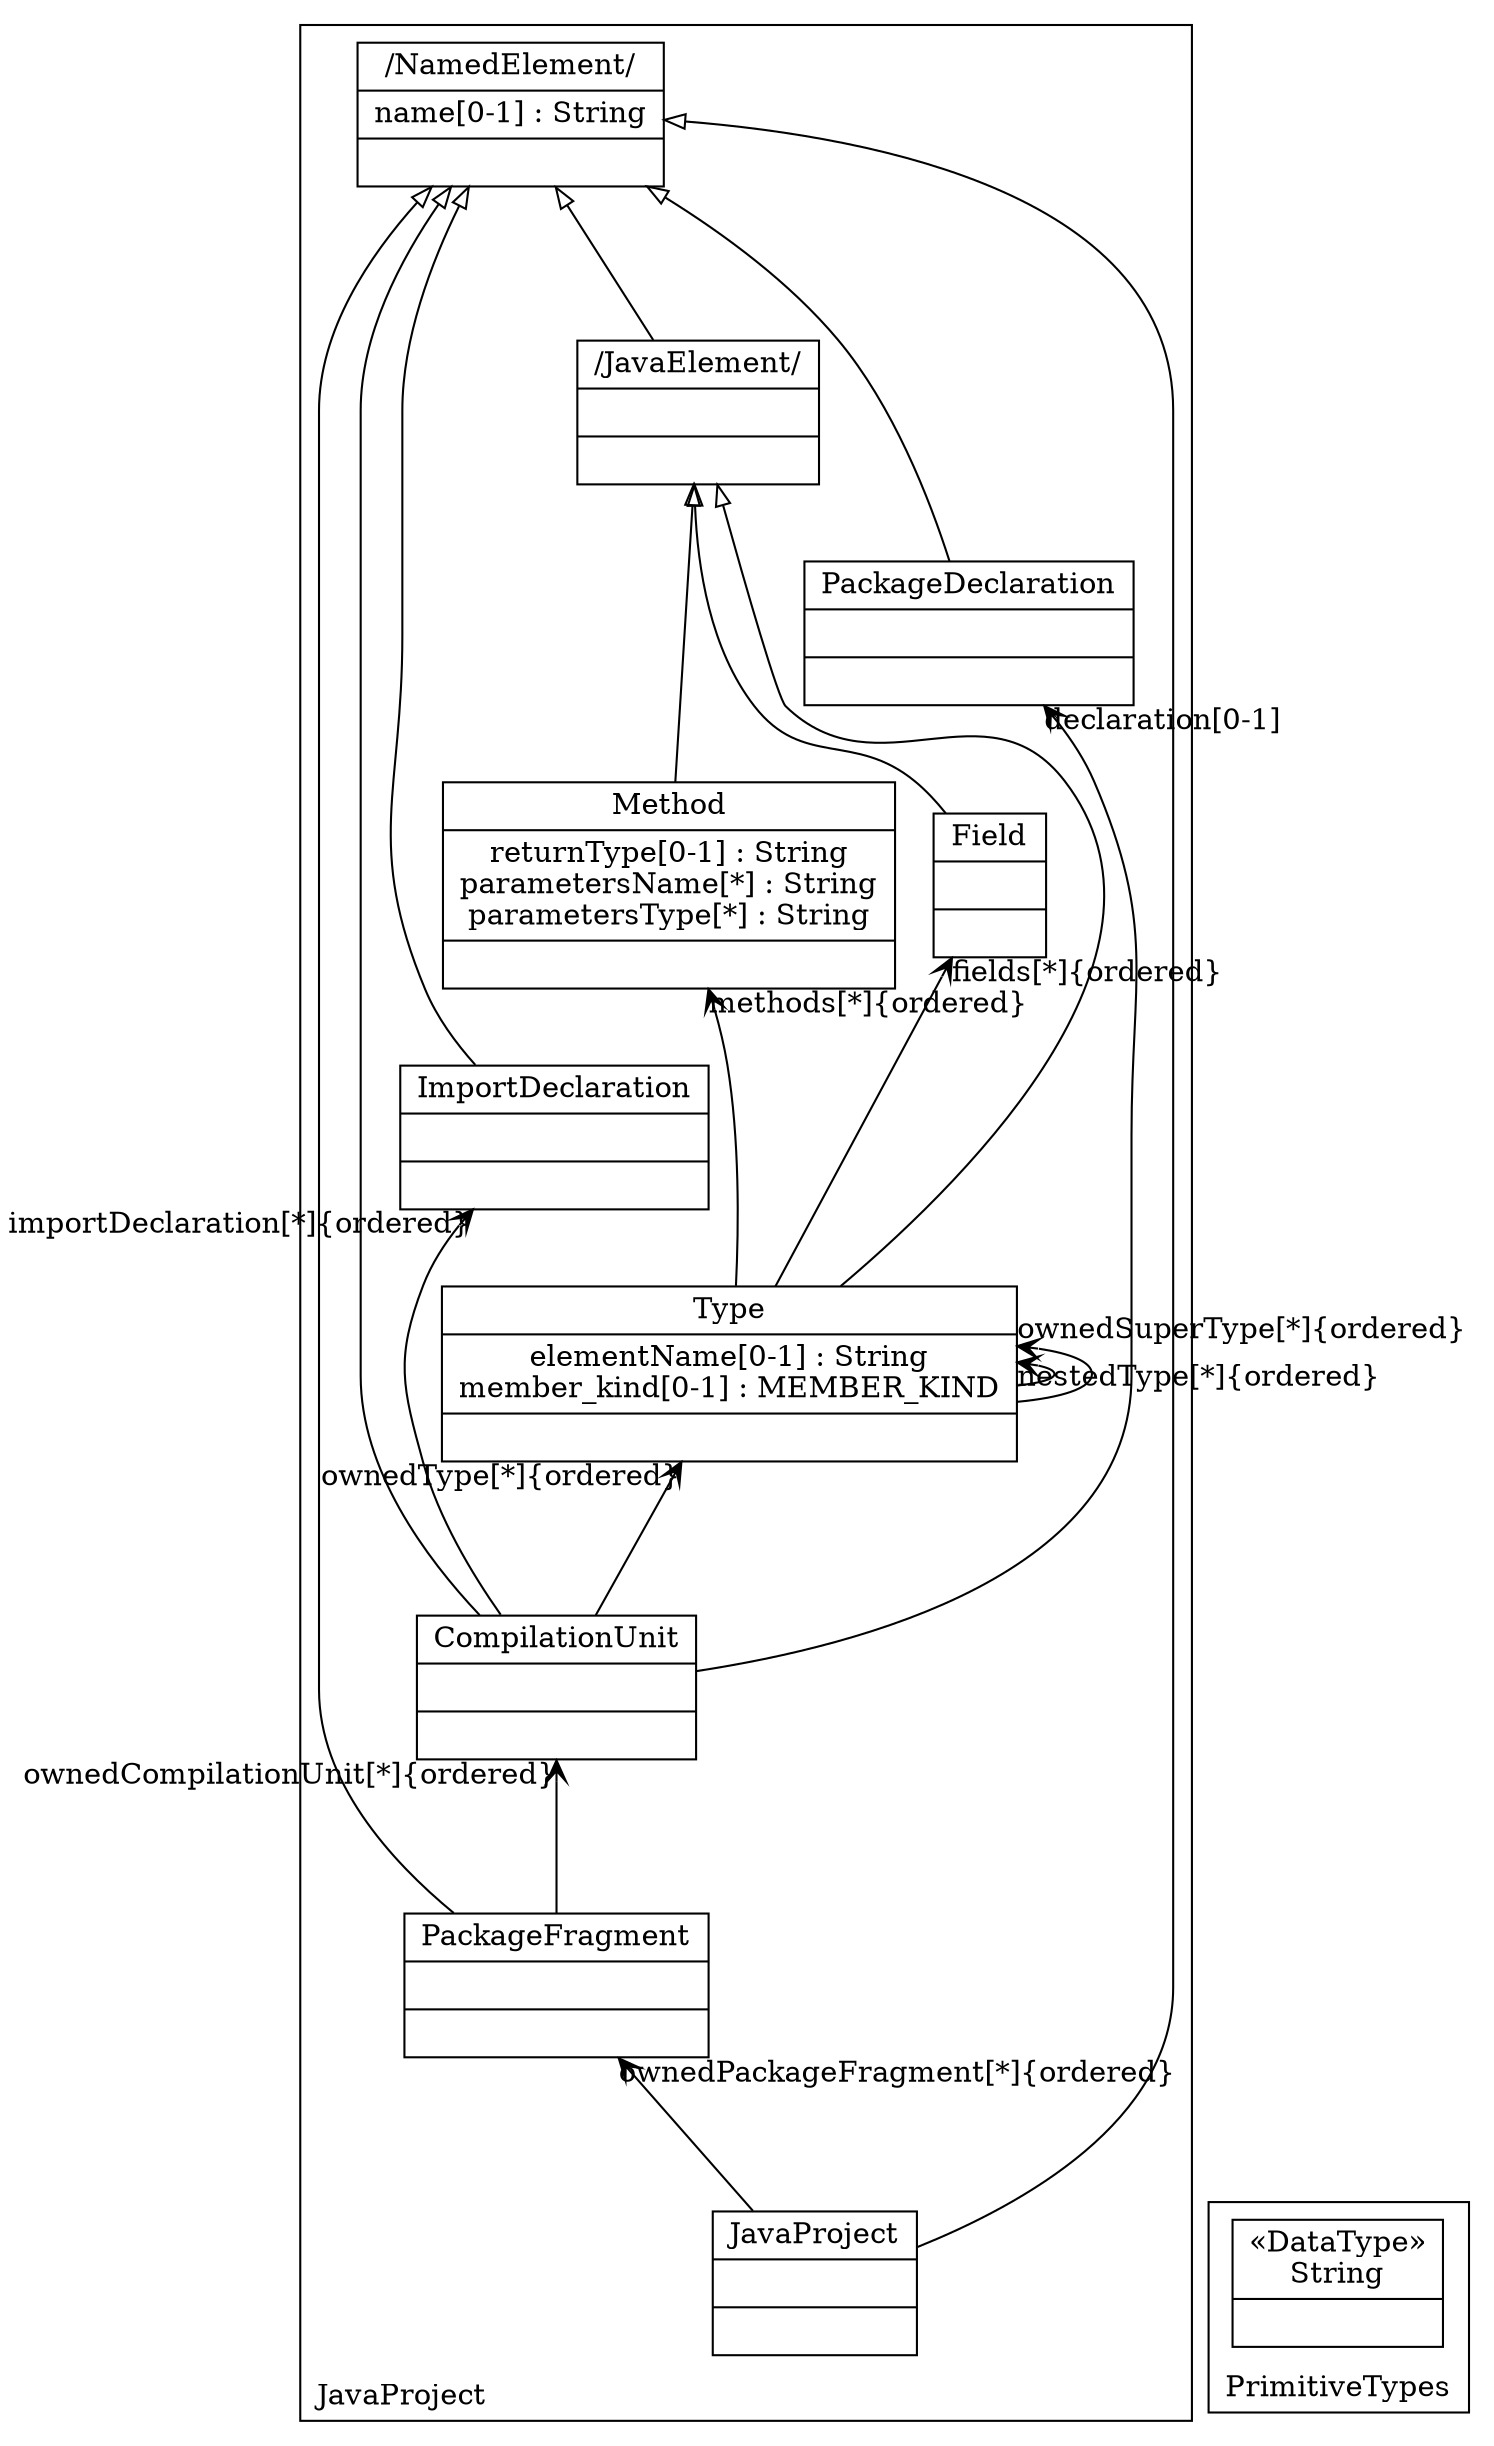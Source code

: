 digraph "KM3 Model in DOT" {
graph[rankdir=BT,labeljust=l,labelloc=t,nodeSep=0.75,compound=true];
 subgraph "cluster_JavaProject"{
labelloc=t
color=black
label=JavaProject
 node[shape=record];
JavaProject[label="{JavaProject| | }"]
 JavaProject->PackageFragment[arrowhead=vee,arrowtail=diamond,headlabel="ownedPackageFragment[*]{ordered}",group=PackageFragment,minlen=2,constraint=true,]
 JavaProject->NamedElement[arrowhead=onormal,group=NamedElement,minlen=2,constraint=true,]
;
 node[shape=record];
PackageFragment[label="{PackageFragment| | }"]
 PackageFragment->CompilationUnit[arrowhead=vee,arrowtail=diamond,headlabel="ownedCompilationUnit[*]{ordered}",group=CompilationUnit,minlen=2,constraint=true,]
 PackageFragment->NamedElement[arrowhead=onormal,group=NamedElement,minlen=2,constraint=true,]
;
 node[shape=record];
CompilationUnit[label="{CompilationUnit| | }"]
 CompilationUnit->ImportDeclaration[arrowhead=vee,arrowtail=diamond,headlabel="importDeclaration[*]{ordered}",group=ImportDeclaration,minlen=2,constraint=true,]
 CompilationUnit->Type[arrowhead=vee,arrowtail=diamond,headlabel="ownedType[*]{ordered}",group=Type,minlen=2,constraint=true,]
 CompilationUnit->PackageDeclaration[arrowhead=vee,arrowtail=diamond,headlabel="declaration[0-1]",group=PackageDeclaration,minlen=2,constraint=true,]
 CompilationUnit->NamedElement[arrowhead=onormal,group=NamedElement,minlen=2,constraint=true,]
;
 node[shape=record];
ImportDeclaration[label="{ImportDeclaration| | }"]
 ImportDeclaration->NamedElement[arrowhead=onormal,group=NamedElement,minlen=2,constraint=true,]
;
 node[shape=record];
Type[label="{Type|elementName[0-1] : String\nmember_kind[0-1] : MEMBER_KIND| }"]
 Type->Type[arrowhead=vee,arrowtail=diamond,headlabel="nestedType[*]{ordered}",group=Type,minlen=2,constraint=true,]
 Type->Type[arrowhead=vee,arrowtail=none,headlabel="ownedSuperType[*]{ordered}",group=Type,minlen=2,constraint=false,]
 Type->Method[arrowhead=vee,arrowtail=diamond,headlabel="methods[*]{ordered}",group=Method,minlen=2,constraint=true,]
 Type->Field[arrowhead=vee,arrowtail=diamond,headlabel="fields[*]{ordered}",group=Field,minlen=2,constraint=true,]
 Type->JavaElement[arrowhead=onormal,group=JavaElement,minlen=2,constraint=true,]
;
 node[shape=record];
Field[label="{Field| | }"]
 Field->JavaElement[arrowhead=onormal,group=JavaElement,minlen=2,constraint=true,]
;
 node[shape=record];
Method[label="{Method|returnType[0-1] : String\nparametersName[*] : String\nparametersType[*] : String| }"]
 Method->JavaElement[arrowhead=onormal,group=JavaElement,minlen=2,constraint=true,]
;
 node[shape=record];
JavaElement[label="{/JavaElement/| | }"]
 JavaElement->NamedElement[arrowhead=onormal,group=NamedElement,minlen=2,constraint=true,]
;
 node[shape=record];
NamedElement[label="{/NamedElement/|name[0-1] : String| }"]
;
 node[shape=record];
PackageDeclaration[label="{PackageDeclaration| | }"]
 PackageDeclaration->NamedElement[arrowhead=onormal,group=NamedElement,minlen=2,constraint=true,]
;

} subgraph "cluster_PrimitiveTypes"{
labelloc=t
color=black
label=PrimitiveTypes
 node[shape=record];
String[label="{&#171;DataType&#187;\nString|}"]
;

}
}